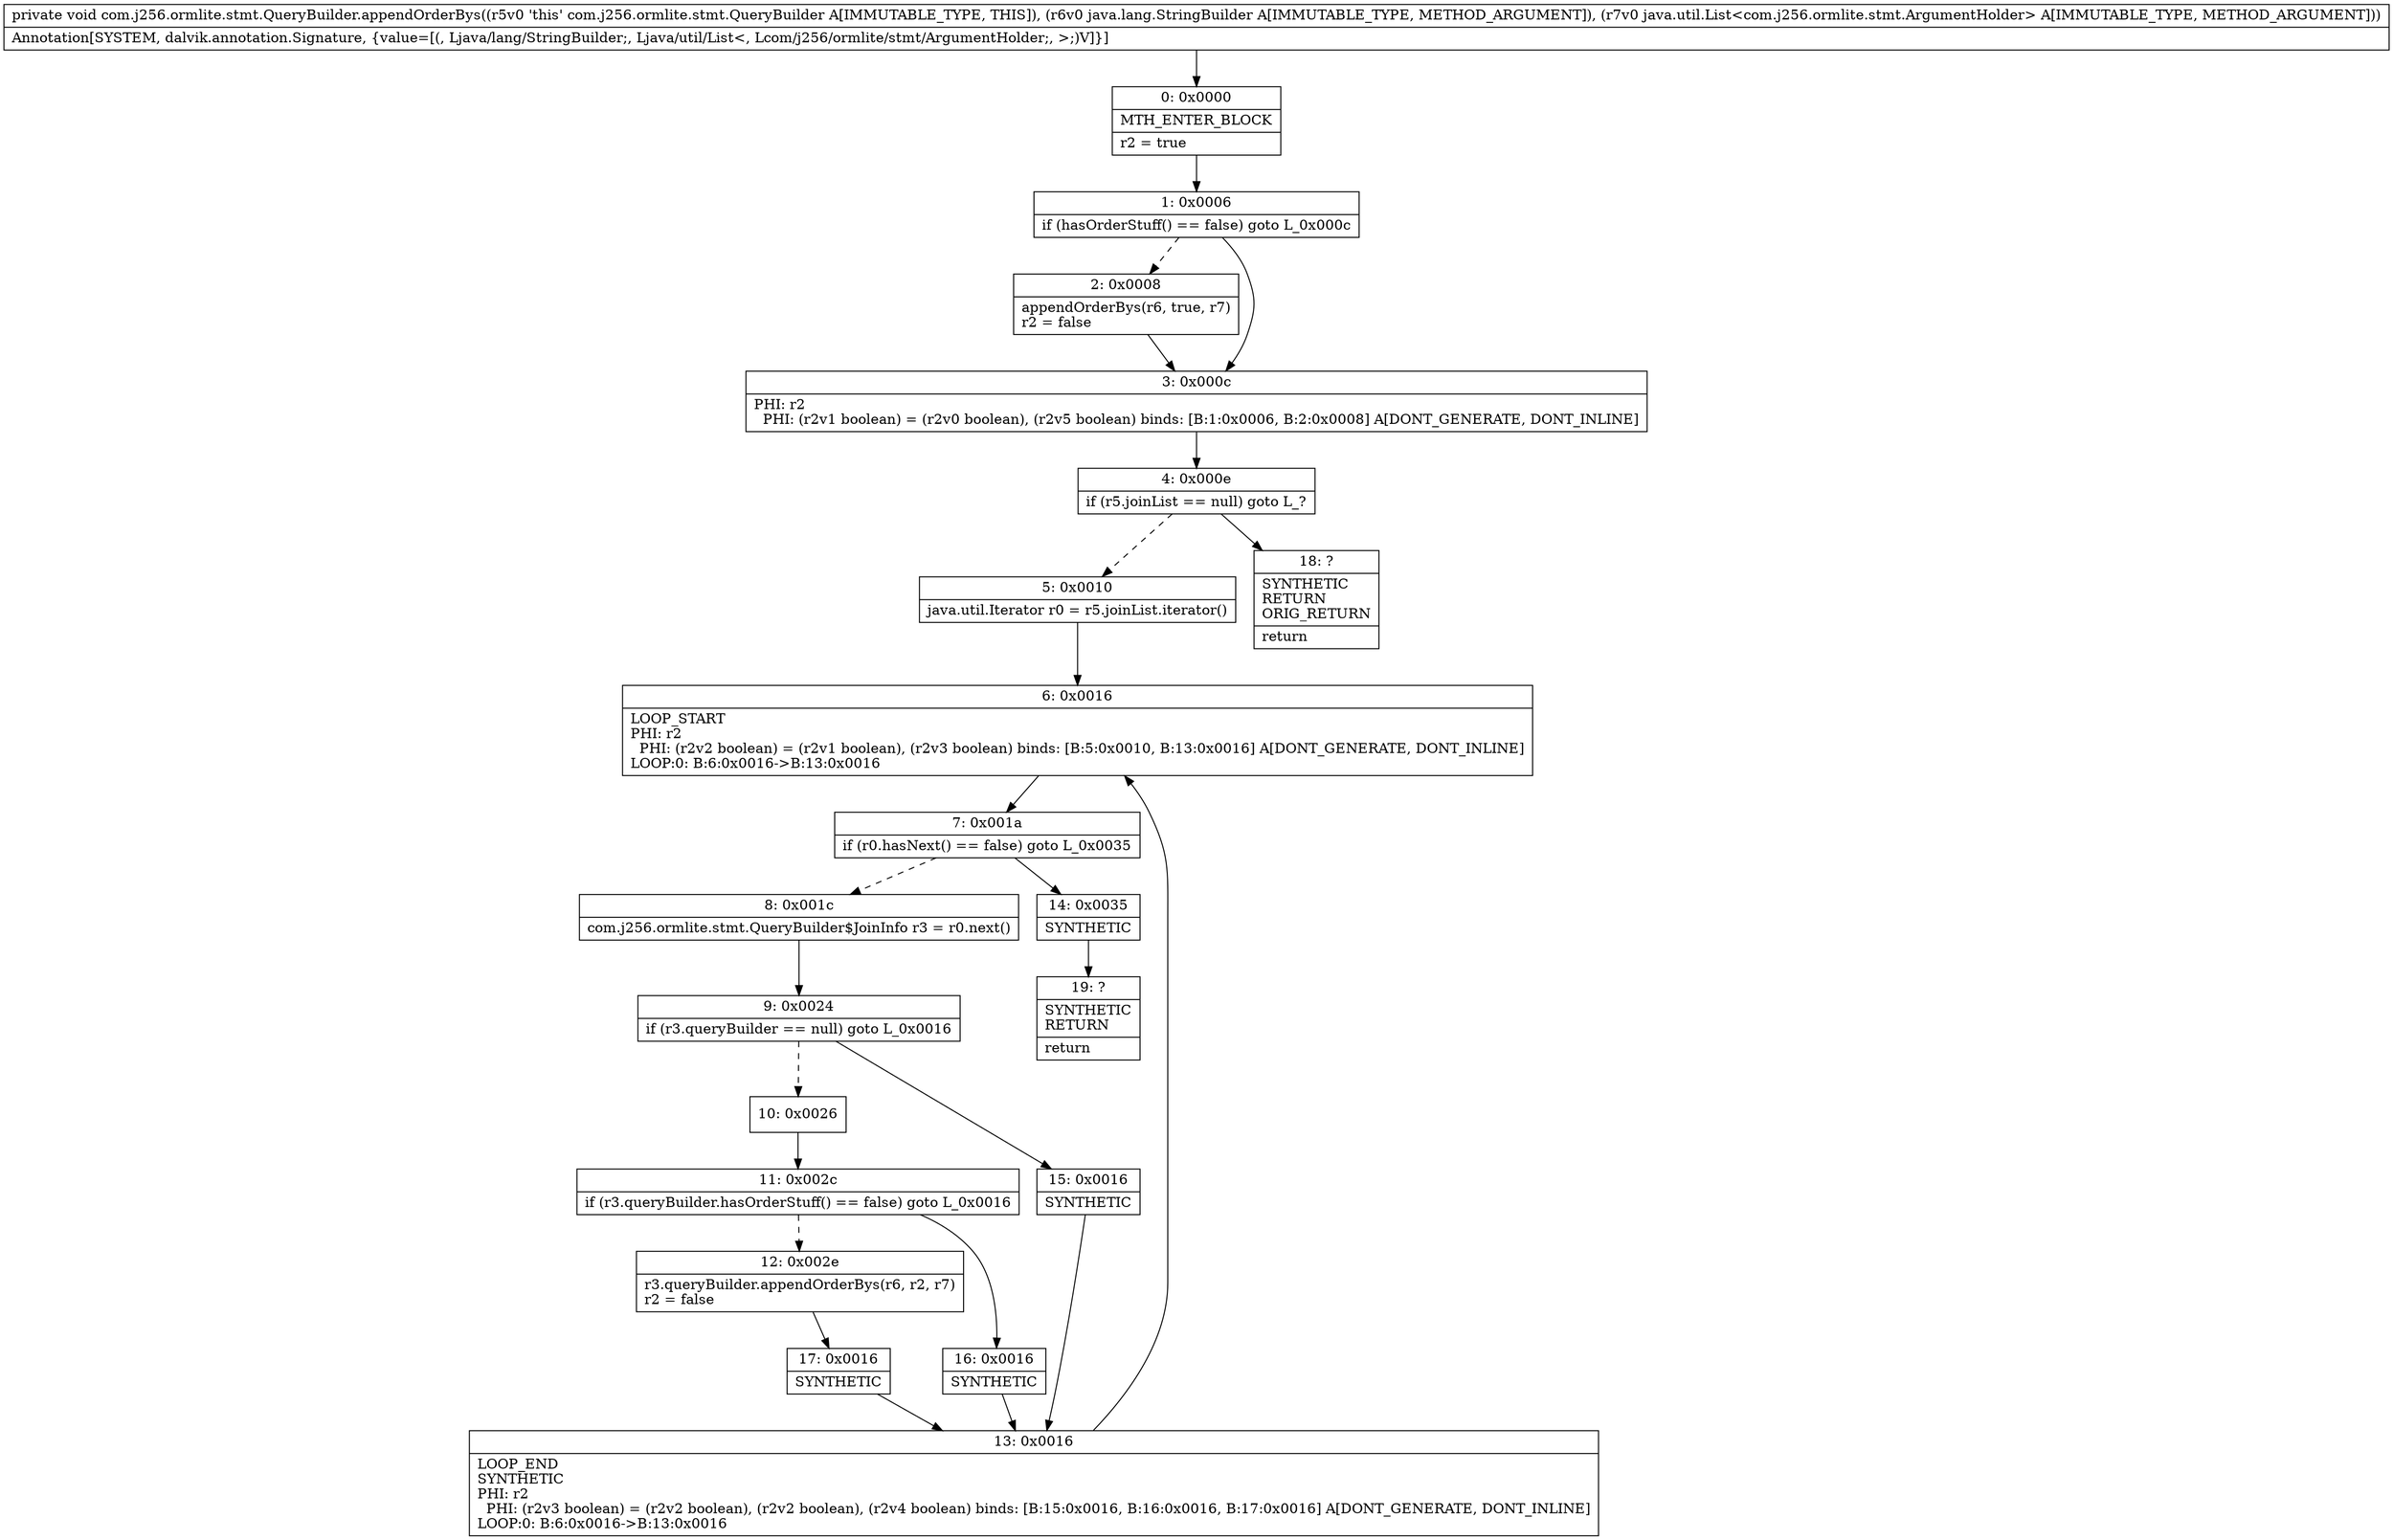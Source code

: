 digraph "CFG forcom.j256.ormlite.stmt.QueryBuilder.appendOrderBys(Ljava\/lang\/StringBuilder;Ljava\/util\/List;)V" {
Node_0 [shape=record,label="{0\:\ 0x0000|MTH_ENTER_BLOCK\l|r2 = true\l}"];
Node_1 [shape=record,label="{1\:\ 0x0006|if (hasOrderStuff() == false) goto L_0x000c\l}"];
Node_2 [shape=record,label="{2\:\ 0x0008|appendOrderBys(r6, true, r7)\lr2 = false\l}"];
Node_3 [shape=record,label="{3\:\ 0x000c|PHI: r2 \l  PHI: (r2v1 boolean) = (r2v0 boolean), (r2v5 boolean) binds: [B:1:0x0006, B:2:0x0008] A[DONT_GENERATE, DONT_INLINE]\l}"];
Node_4 [shape=record,label="{4\:\ 0x000e|if (r5.joinList == null) goto L_?\l}"];
Node_5 [shape=record,label="{5\:\ 0x0010|java.util.Iterator r0 = r5.joinList.iterator()\l}"];
Node_6 [shape=record,label="{6\:\ 0x0016|LOOP_START\lPHI: r2 \l  PHI: (r2v2 boolean) = (r2v1 boolean), (r2v3 boolean) binds: [B:5:0x0010, B:13:0x0016] A[DONT_GENERATE, DONT_INLINE]\lLOOP:0: B:6:0x0016\-\>B:13:0x0016\l}"];
Node_7 [shape=record,label="{7\:\ 0x001a|if (r0.hasNext() == false) goto L_0x0035\l}"];
Node_8 [shape=record,label="{8\:\ 0x001c|com.j256.ormlite.stmt.QueryBuilder$JoinInfo r3 = r0.next()\l}"];
Node_9 [shape=record,label="{9\:\ 0x0024|if (r3.queryBuilder == null) goto L_0x0016\l}"];
Node_10 [shape=record,label="{10\:\ 0x0026}"];
Node_11 [shape=record,label="{11\:\ 0x002c|if (r3.queryBuilder.hasOrderStuff() == false) goto L_0x0016\l}"];
Node_12 [shape=record,label="{12\:\ 0x002e|r3.queryBuilder.appendOrderBys(r6, r2, r7)\lr2 = false\l}"];
Node_13 [shape=record,label="{13\:\ 0x0016|LOOP_END\lSYNTHETIC\lPHI: r2 \l  PHI: (r2v3 boolean) = (r2v2 boolean), (r2v2 boolean), (r2v4 boolean) binds: [B:15:0x0016, B:16:0x0016, B:17:0x0016] A[DONT_GENERATE, DONT_INLINE]\lLOOP:0: B:6:0x0016\-\>B:13:0x0016\l}"];
Node_14 [shape=record,label="{14\:\ 0x0035|SYNTHETIC\l}"];
Node_15 [shape=record,label="{15\:\ 0x0016|SYNTHETIC\l}"];
Node_16 [shape=record,label="{16\:\ 0x0016|SYNTHETIC\l}"];
Node_17 [shape=record,label="{17\:\ 0x0016|SYNTHETIC\l}"];
Node_18 [shape=record,label="{18\:\ ?|SYNTHETIC\lRETURN\lORIG_RETURN\l|return\l}"];
Node_19 [shape=record,label="{19\:\ ?|SYNTHETIC\lRETURN\l|return\l}"];
MethodNode[shape=record,label="{private void com.j256.ormlite.stmt.QueryBuilder.appendOrderBys((r5v0 'this' com.j256.ormlite.stmt.QueryBuilder A[IMMUTABLE_TYPE, THIS]), (r6v0 java.lang.StringBuilder A[IMMUTABLE_TYPE, METHOD_ARGUMENT]), (r7v0 java.util.List\<com.j256.ormlite.stmt.ArgumentHolder\> A[IMMUTABLE_TYPE, METHOD_ARGUMENT]))  | Annotation[SYSTEM, dalvik.annotation.Signature, \{value=[(, Ljava\/lang\/StringBuilder;, Ljava\/util\/List\<, Lcom\/j256\/ormlite\/stmt\/ArgumentHolder;, \>;)V]\}]\l}"];
MethodNode -> Node_0;
Node_0 -> Node_1;
Node_1 -> Node_2[style=dashed];
Node_1 -> Node_3;
Node_2 -> Node_3;
Node_3 -> Node_4;
Node_4 -> Node_5[style=dashed];
Node_4 -> Node_18;
Node_5 -> Node_6;
Node_6 -> Node_7;
Node_7 -> Node_8[style=dashed];
Node_7 -> Node_14;
Node_8 -> Node_9;
Node_9 -> Node_10[style=dashed];
Node_9 -> Node_15;
Node_10 -> Node_11;
Node_11 -> Node_12[style=dashed];
Node_11 -> Node_16;
Node_12 -> Node_17;
Node_13 -> Node_6;
Node_14 -> Node_19;
Node_15 -> Node_13;
Node_16 -> Node_13;
Node_17 -> Node_13;
}

